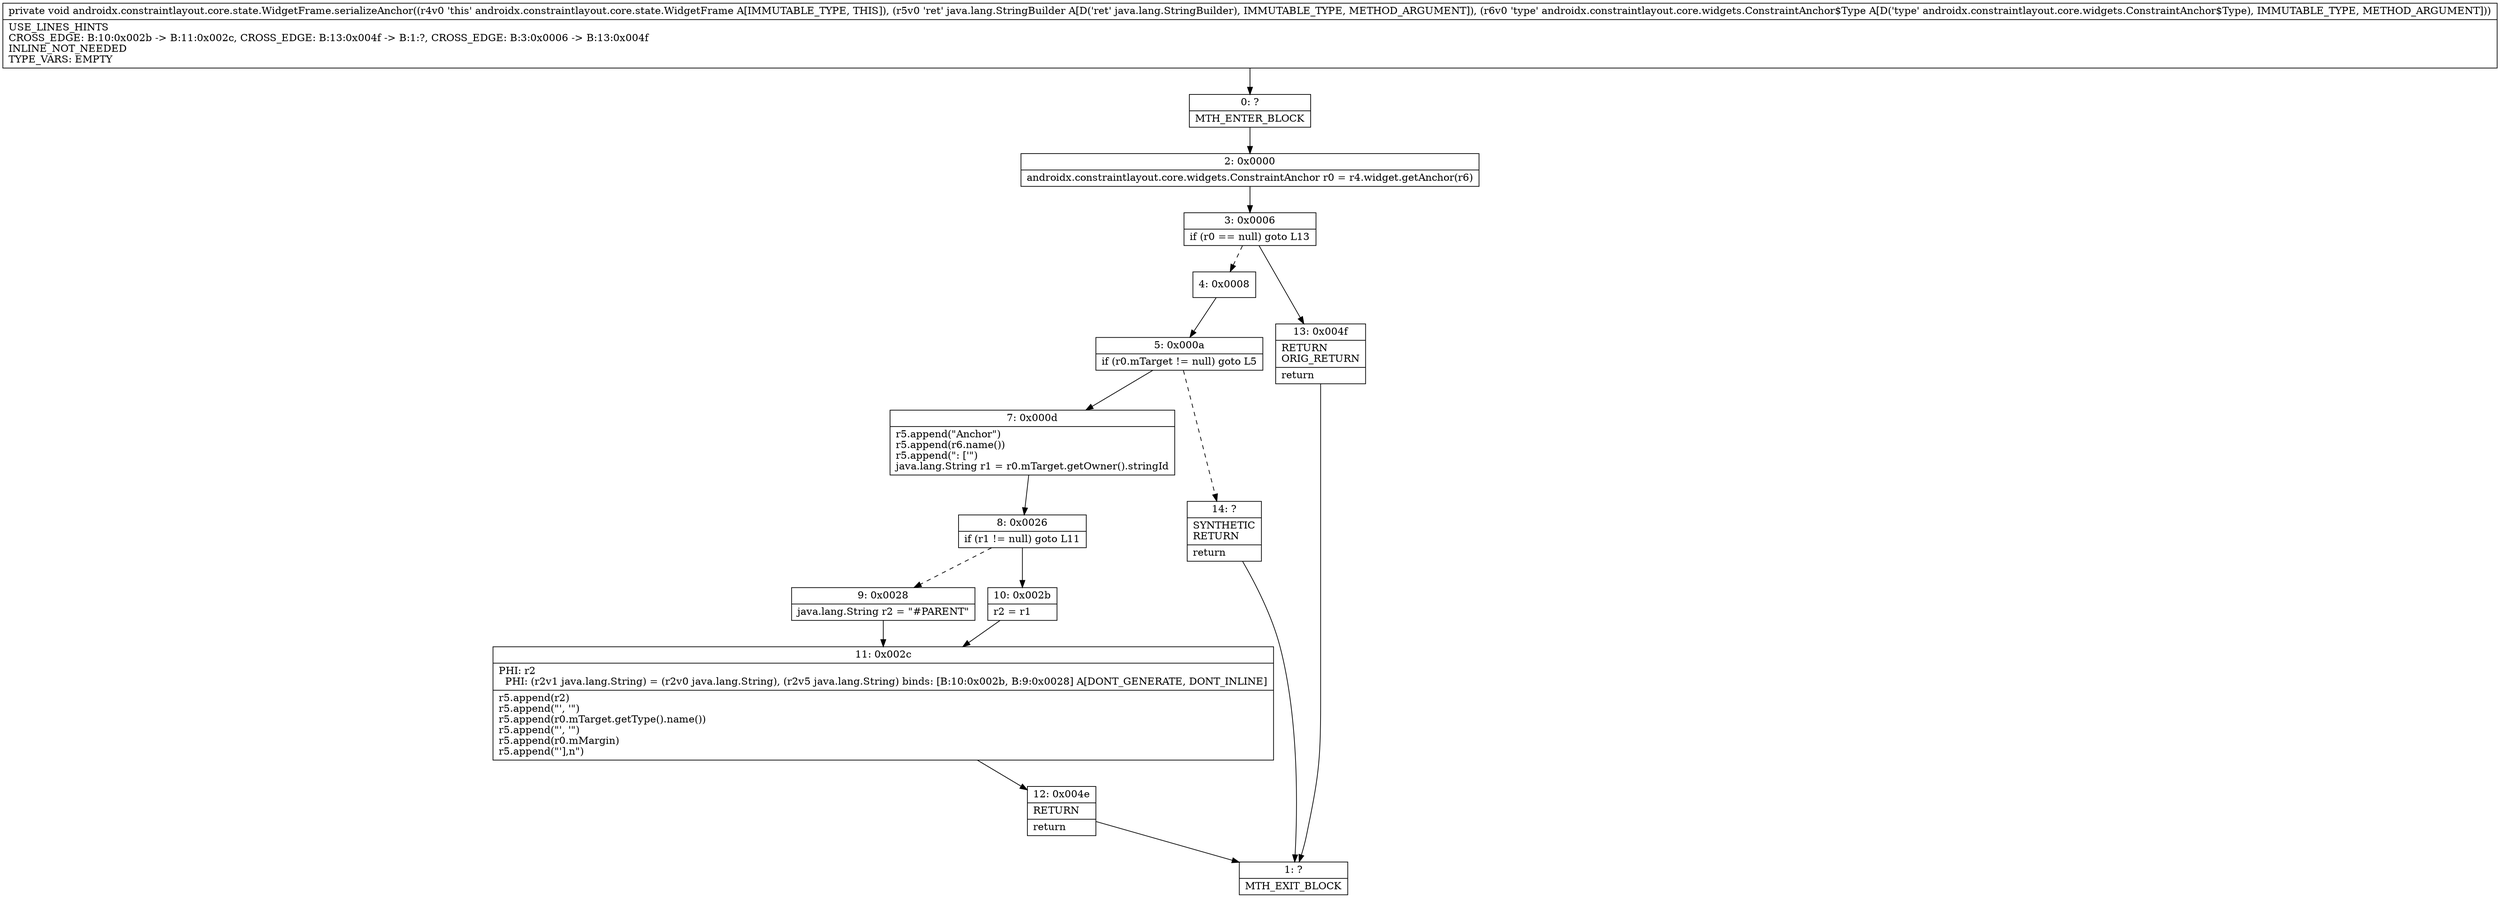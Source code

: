 digraph "CFG forandroidx.constraintlayout.core.state.WidgetFrame.serializeAnchor(Ljava\/lang\/StringBuilder;Landroidx\/constraintlayout\/core\/widgets\/ConstraintAnchor$Type;)V" {
Node_0 [shape=record,label="{0\:\ ?|MTH_ENTER_BLOCK\l}"];
Node_2 [shape=record,label="{2\:\ 0x0000|androidx.constraintlayout.core.widgets.ConstraintAnchor r0 = r4.widget.getAnchor(r6)\l}"];
Node_3 [shape=record,label="{3\:\ 0x0006|if (r0 == null) goto L13\l}"];
Node_4 [shape=record,label="{4\:\ 0x0008}"];
Node_5 [shape=record,label="{5\:\ 0x000a|if (r0.mTarget != null) goto L5\l}"];
Node_7 [shape=record,label="{7\:\ 0x000d|r5.append(\"Anchor\")\lr5.append(r6.name())\lr5.append(\": ['\")\ljava.lang.String r1 = r0.mTarget.getOwner().stringId\l}"];
Node_8 [shape=record,label="{8\:\ 0x0026|if (r1 != null) goto L11\l}"];
Node_9 [shape=record,label="{9\:\ 0x0028|java.lang.String r2 = \"#PARENT\"\l}"];
Node_11 [shape=record,label="{11\:\ 0x002c|PHI: r2 \l  PHI: (r2v1 java.lang.String) = (r2v0 java.lang.String), (r2v5 java.lang.String) binds: [B:10:0x002b, B:9:0x0028] A[DONT_GENERATE, DONT_INLINE]\l|r5.append(r2)\lr5.append(\"', '\")\lr5.append(r0.mTarget.getType().name())\lr5.append(\"', '\")\lr5.append(r0.mMargin)\lr5.append(\"'],n\")\l}"];
Node_12 [shape=record,label="{12\:\ 0x004e|RETURN\l|return\l}"];
Node_1 [shape=record,label="{1\:\ ?|MTH_EXIT_BLOCK\l}"];
Node_10 [shape=record,label="{10\:\ 0x002b|r2 = r1\l}"];
Node_14 [shape=record,label="{14\:\ ?|SYNTHETIC\lRETURN\l|return\l}"];
Node_13 [shape=record,label="{13\:\ 0x004f|RETURN\lORIG_RETURN\l|return\l}"];
MethodNode[shape=record,label="{private void androidx.constraintlayout.core.state.WidgetFrame.serializeAnchor((r4v0 'this' androidx.constraintlayout.core.state.WidgetFrame A[IMMUTABLE_TYPE, THIS]), (r5v0 'ret' java.lang.StringBuilder A[D('ret' java.lang.StringBuilder), IMMUTABLE_TYPE, METHOD_ARGUMENT]), (r6v0 'type' androidx.constraintlayout.core.widgets.ConstraintAnchor$Type A[D('type' androidx.constraintlayout.core.widgets.ConstraintAnchor$Type), IMMUTABLE_TYPE, METHOD_ARGUMENT]))  | USE_LINES_HINTS\lCROSS_EDGE: B:10:0x002b \-\> B:11:0x002c, CROSS_EDGE: B:13:0x004f \-\> B:1:?, CROSS_EDGE: B:3:0x0006 \-\> B:13:0x004f\lINLINE_NOT_NEEDED\lTYPE_VARS: EMPTY\l}"];
MethodNode -> Node_0;Node_0 -> Node_2;
Node_2 -> Node_3;
Node_3 -> Node_4[style=dashed];
Node_3 -> Node_13;
Node_4 -> Node_5;
Node_5 -> Node_7;
Node_5 -> Node_14[style=dashed];
Node_7 -> Node_8;
Node_8 -> Node_9[style=dashed];
Node_8 -> Node_10;
Node_9 -> Node_11;
Node_11 -> Node_12;
Node_12 -> Node_1;
Node_10 -> Node_11;
Node_14 -> Node_1;
Node_13 -> Node_1;
}

